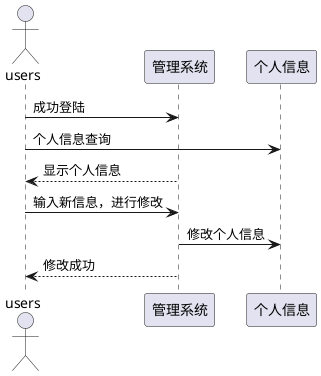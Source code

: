@startuml
actor users
users -> 管理系统:成功登陆
users->个人信息:个人信息查询
管理系统-->users:显示个人信息
users-> 管理系统:输入新信息，进行修改
管理系统-> 个人信息:修改个人信息
管理系统 -->users:修改成功
@enduml